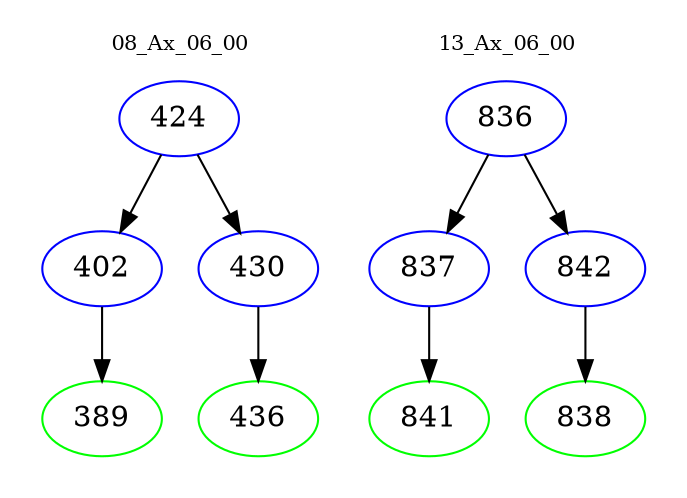 digraph{
subgraph cluster_0 {
color = white
label = "08_Ax_06_00";
fontsize=10;
T0_424 [label="424", color="blue"]
T0_424 -> T0_402 [color="black"]
T0_402 [label="402", color="blue"]
T0_402 -> T0_389 [color="black"]
T0_389 [label="389", color="green"]
T0_424 -> T0_430 [color="black"]
T0_430 [label="430", color="blue"]
T0_430 -> T0_436 [color="black"]
T0_436 [label="436", color="green"]
}
subgraph cluster_1 {
color = white
label = "13_Ax_06_00";
fontsize=10;
T1_836 [label="836", color="blue"]
T1_836 -> T1_837 [color="black"]
T1_837 [label="837", color="blue"]
T1_837 -> T1_841 [color="black"]
T1_841 [label="841", color="green"]
T1_836 -> T1_842 [color="black"]
T1_842 [label="842", color="blue"]
T1_842 -> T1_838 [color="black"]
T1_838 [label="838", color="green"]
}
}
